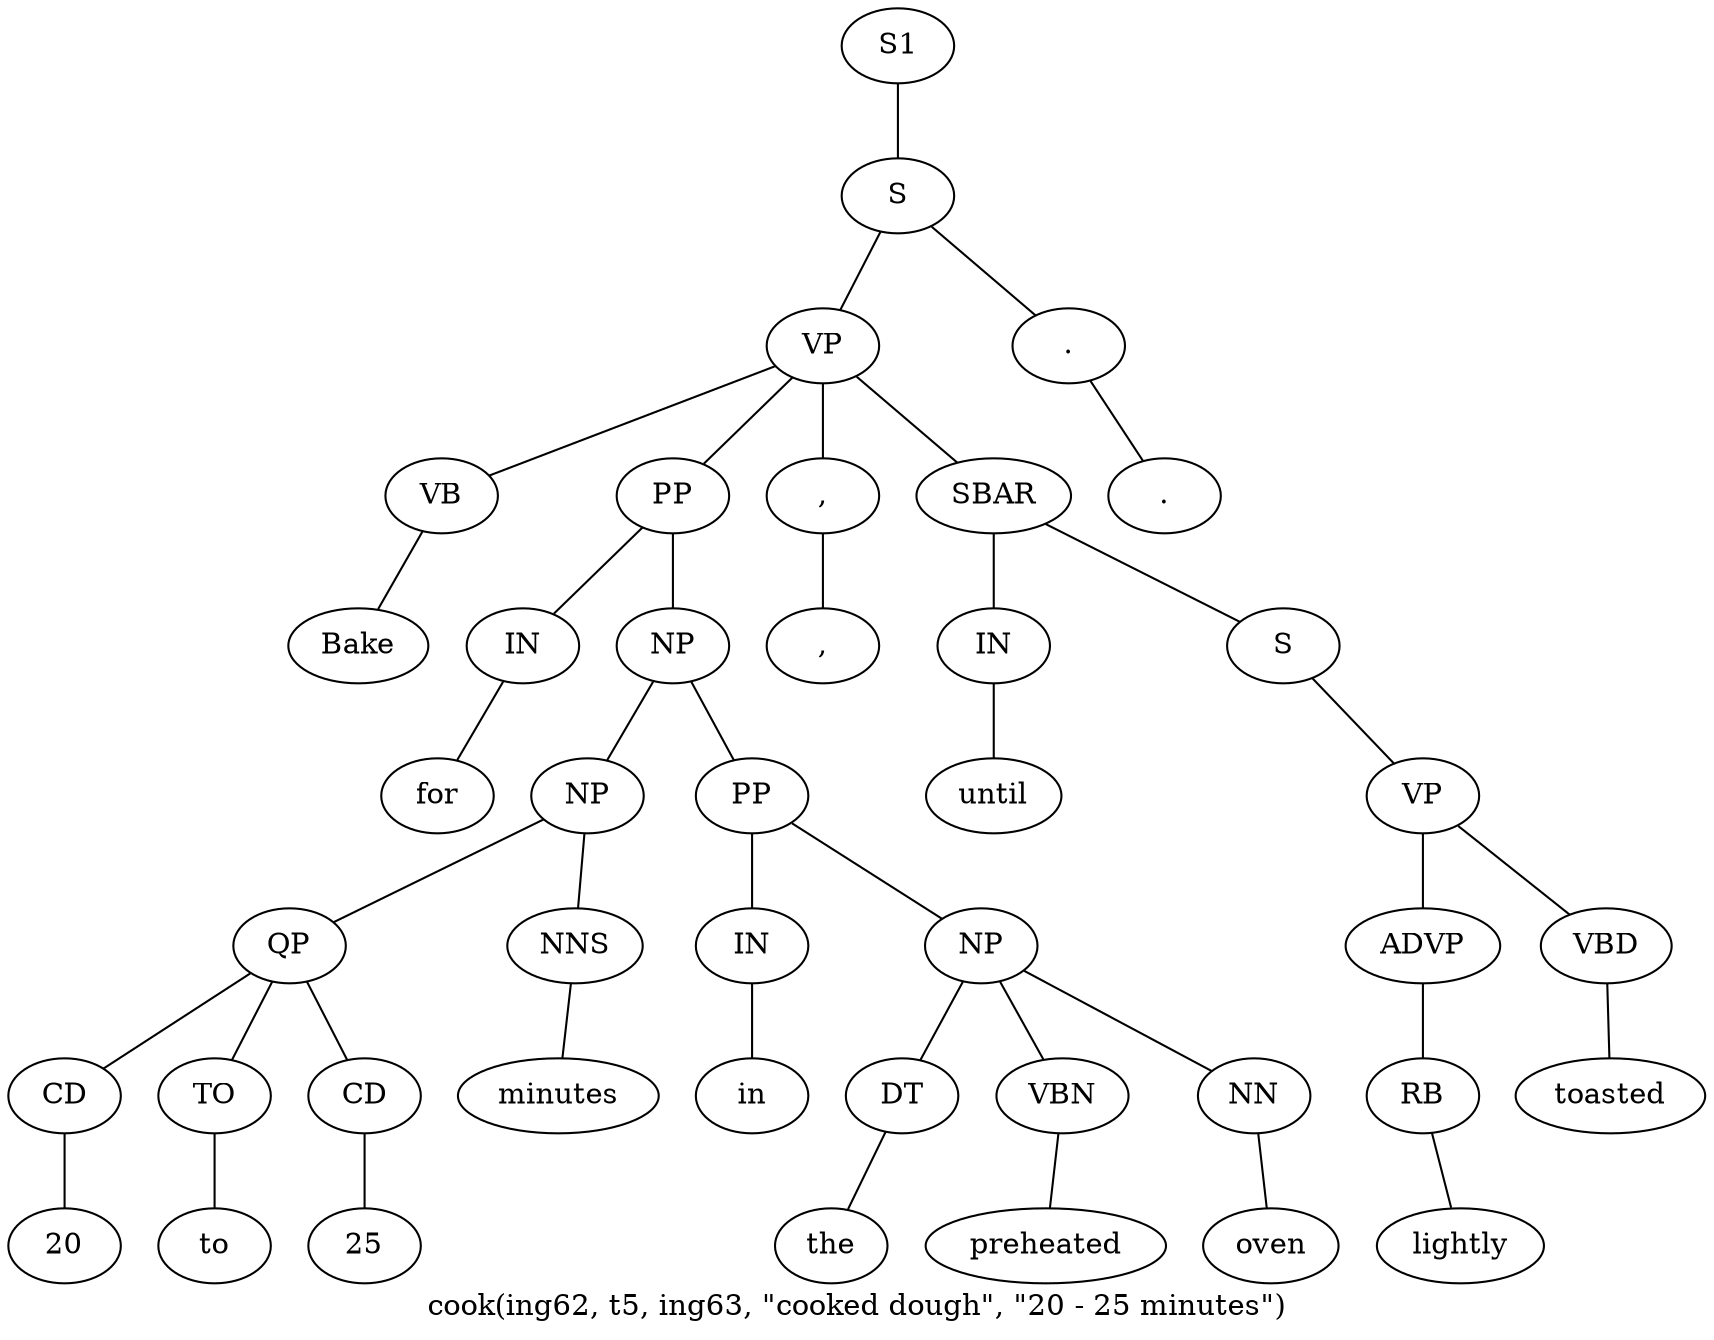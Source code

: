 graph SyntaxGraph {
	label = "cook(ing62, t5, ing63, \"cooked dough\", \"20 - 25 minutes\")";
	Node0 [label="S1"];
	Node1 [label="S"];
	Node2 [label="VP"];
	Node3 [label="VB"];
	Node4 [label="Bake"];
	Node5 [label="PP"];
	Node6 [label="IN"];
	Node7 [label="for"];
	Node8 [label="NP"];
	Node9 [label="NP"];
	Node10 [label="QP"];
	Node11 [label="CD"];
	Node12 [label="20"];
	Node13 [label="TO"];
	Node14 [label="to"];
	Node15 [label="CD"];
	Node16 [label="25"];
	Node17 [label="NNS"];
	Node18 [label="minutes"];
	Node19 [label="PP"];
	Node20 [label="IN"];
	Node21 [label="in"];
	Node22 [label="NP"];
	Node23 [label="DT"];
	Node24 [label="the"];
	Node25 [label="VBN"];
	Node26 [label="preheated"];
	Node27 [label="NN"];
	Node28 [label="oven"];
	Node29 [label=","];
	Node30 [label=","];
	Node31 [label="SBAR"];
	Node32 [label="IN"];
	Node33 [label="until"];
	Node34 [label="S"];
	Node35 [label="VP"];
	Node36 [label="ADVP"];
	Node37 [label="RB"];
	Node38 [label="lightly"];
	Node39 [label="VBD"];
	Node40 [label="toasted"];
	Node41 [label="."];
	Node42 [label="."];

	Node0 -- Node1;
	Node1 -- Node2;
	Node1 -- Node41;
	Node2 -- Node3;
	Node2 -- Node5;
	Node2 -- Node29;
	Node2 -- Node31;
	Node3 -- Node4;
	Node5 -- Node6;
	Node5 -- Node8;
	Node6 -- Node7;
	Node8 -- Node9;
	Node8 -- Node19;
	Node9 -- Node10;
	Node9 -- Node17;
	Node10 -- Node11;
	Node10 -- Node13;
	Node10 -- Node15;
	Node11 -- Node12;
	Node13 -- Node14;
	Node15 -- Node16;
	Node17 -- Node18;
	Node19 -- Node20;
	Node19 -- Node22;
	Node20 -- Node21;
	Node22 -- Node23;
	Node22 -- Node25;
	Node22 -- Node27;
	Node23 -- Node24;
	Node25 -- Node26;
	Node27 -- Node28;
	Node29 -- Node30;
	Node31 -- Node32;
	Node31 -- Node34;
	Node32 -- Node33;
	Node34 -- Node35;
	Node35 -- Node36;
	Node35 -- Node39;
	Node36 -- Node37;
	Node37 -- Node38;
	Node39 -- Node40;
	Node41 -- Node42;
}